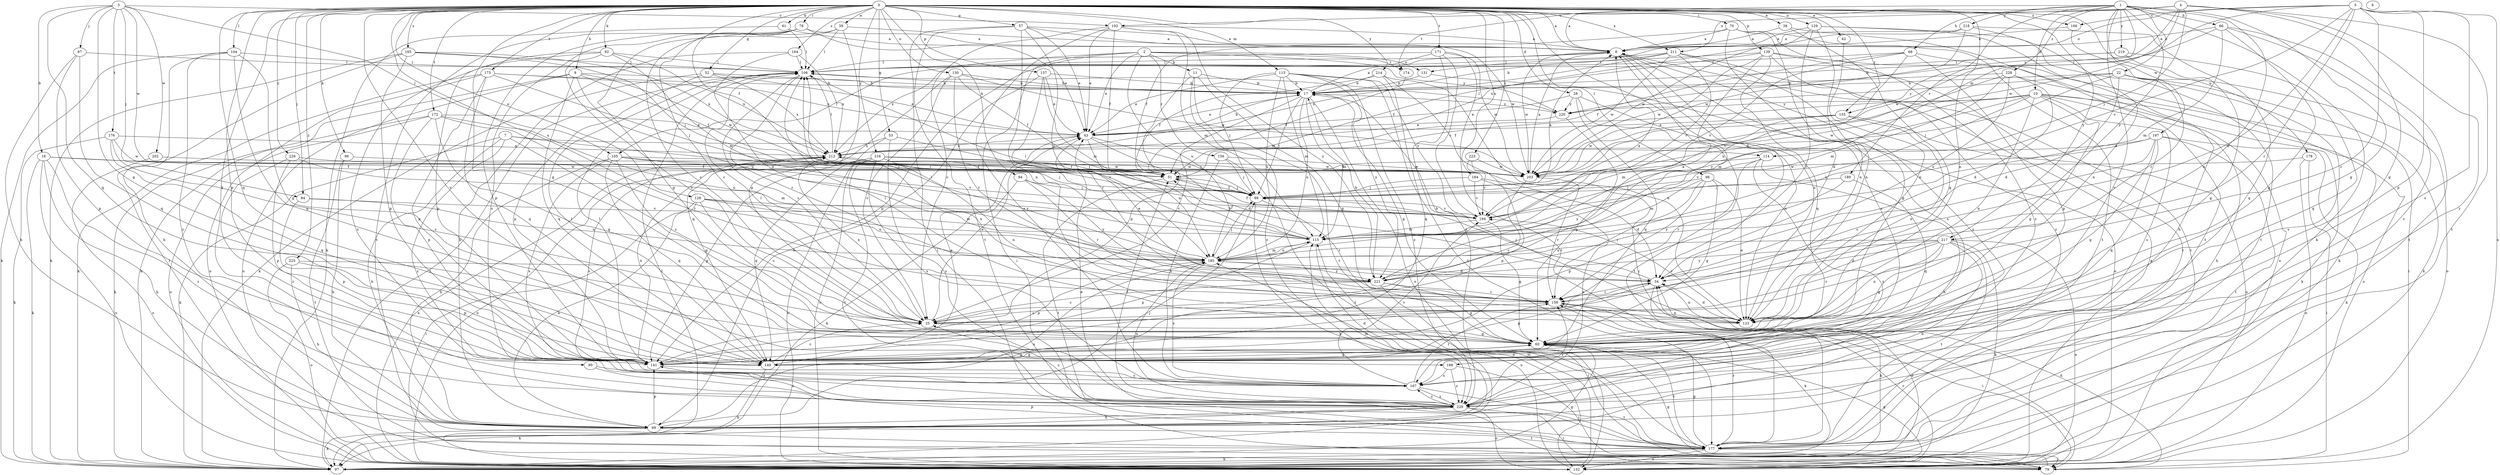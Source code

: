 strict digraph  {
0;
1;
2;
3;
4;
5;
6;
7;
8;
9;
10;
11;
16;
17;
22;
25;
28;
34;
38;
39;
42;
43;
51;
52;
53;
57;
60;
61;
66;
68;
69;
70;
78;
79;
84;
87;
88;
90;
92;
94;
96;
97;
98;
104;
105;
106;
113;
114;
115;
123;
128;
129;
130;
131;
132;
137;
139;
141;
149;
155;
156;
158;
164;
165;
166;
167;
171;
172;
173;
174;
176;
177;
178;
184;
185;
188;
189;
192;
194;
197;
202;
203;
211;
212;
214;
216;
217;
218;
219;
220;
221;
223;
225;
226;
228;
229;
0 -> 8  [label=a];
0 -> 9  [label=b];
0 -> 28  [label=d];
0 -> 34  [label=d];
0 -> 38  [label=e];
0 -> 39  [label=e];
0 -> 42  [label=e];
0 -> 51  [label=f];
0 -> 52  [label=g];
0 -> 53  [label=g];
0 -> 57  [label=g];
0 -> 60  [label=g];
0 -> 61  [label=h];
0 -> 70  [label=i];
0 -> 78  [label=i];
0 -> 84  [label=j];
0 -> 90  [label=k];
0 -> 92  [label=k];
0 -> 94  [label=k];
0 -> 96  [label=k];
0 -> 98  [label=l];
0 -> 104  [label=l];
0 -> 113  [label=m];
0 -> 123  [label=n];
0 -> 128  [label=o];
0 -> 129  [label=o];
0 -> 130  [label=o];
0 -> 137  [label=p];
0 -> 139  [label=p];
0 -> 141  [label=p];
0 -> 149  [label=q];
0 -> 155  [label=r];
0 -> 164  [label=s];
0 -> 165  [label=s];
0 -> 166  [label=s];
0 -> 171  [label=t];
0 -> 172  [label=t];
0 -> 173  [label=t];
0 -> 178  [label=u];
0 -> 184  [label=u];
0 -> 185  [label=u];
0 -> 188  [label=v];
0 -> 211  [label=x];
0 -> 214  [label=y];
0 -> 216  [label=y];
0 -> 217  [label=y];
0 -> 223  [label=z];
0 -> 225  [label=z];
0 -> 226  [label=z];
1 -> 10  [label=b];
1 -> 22  [label=c];
1 -> 60  [label=g];
1 -> 66  [label=h];
1 -> 68  [label=h];
1 -> 97  [label=k];
1 -> 123  [label=n];
1 -> 155  [label=r];
1 -> 174  [label=t];
1 -> 188  [label=v];
1 -> 189  [label=v];
1 -> 197  [label=w];
1 -> 217  [label=y];
1 -> 218  [label=y];
1 -> 219  [label=y];
1 -> 228  [label=z];
2 -> 11  [label=b];
2 -> 43  [label=e];
2 -> 79  [label=i];
2 -> 105  [label=l];
2 -> 131  [label=o];
2 -> 141  [label=p];
2 -> 156  [label=r];
2 -> 174  [label=t];
2 -> 185  [label=u];
2 -> 220  [label=y];
3 -> 16  [label=b];
3 -> 60  [label=g];
3 -> 84  [label=j];
3 -> 87  [label=j];
3 -> 105  [label=l];
3 -> 149  [label=q];
3 -> 176  [label=t];
3 -> 192  [label=v];
3 -> 202  [label=w];
3 -> 203  [label=w];
4 -> 8  [label=a];
4 -> 60  [label=g];
4 -> 88  [label=j];
4 -> 177  [label=t];
4 -> 192  [label=v];
4 -> 203  [label=w];
4 -> 211  [label=x];
4 -> 220  [label=y];
4 -> 229  [label=z];
5 -> 25  [label=c];
5 -> 34  [label=d];
5 -> 114  [label=m];
5 -> 131  [label=o];
5 -> 132  [label=o];
5 -> 141  [label=p];
5 -> 158  [label=r];
5 -> 166  [label=s];
5 -> 167  [label=s];
5 -> 194  [label=v];
7 -> 25  [label=c];
7 -> 69  [label=h];
7 -> 88  [label=j];
7 -> 97  [label=k];
7 -> 114  [label=m];
7 -> 229  [label=z];
8 -> 106  [label=l];
8 -> 123  [label=n];
8 -> 149  [label=q];
8 -> 167  [label=s];
8 -> 203  [label=w];
8 -> 229  [label=z];
9 -> 17  [label=b];
9 -> 51  [label=f];
9 -> 97  [label=k];
9 -> 132  [label=o];
9 -> 149  [label=q];
9 -> 185  [label=u];
9 -> 203  [label=w];
10 -> 51  [label=f];
10 -> 60  [label=g];
10 -> 69  [label=h];
10 -> 97  [label=k];
10 -> 115  [label=m];
10 -> 123  [label=n];
10 -> 132  [label=o];
10 -> 167  [label=s];
10 -> 185  [label=u];
10 -> 203  [label=w];
10 -> 220  [label=y];
11 -> 17  [label=b];
11 -> 60  [label=g];
11 -> 141  [label=p];
11 -> 177  [label=t];
11 -> 229  [label=z];
16 -> 51  [label=f];
16 -> 69  [label=h];
16 -> 97  [label=k];
16 -> 132  [label=o];
16 -> 203  [label=w];
16 -> 229  [label=z];
17 -> 8  [label=a];
17 -> 25  [label=c];
17 -> 43  [label=e];
17 -> 60  [label=g];
17 -> 88  [label=j];
17 -> 115  [label=m];
17 -> 132  [label=o];
17 -> 185  [label=u];
17 -> 220  [label=y];
22 -> 17  [label=b];
22 -> 34  [label=d];
22 -> 88  [label=j];
22 -> 97  [label=k];
22 -> 132  [label=o];
22 -> 167  [label=s];
22 -> 220  [label=y];
25 -> 43  [label=e];
25 -> 60  [label=g];
25 -> 106  [label=l];
25 -> 212  [label=x];
28 -> 43  [label=e];
28 -> 123  [label=n];
28 -> 149  [label=q];
28 -> 177  [label=t];
28 -> 220  [label=y];
34 -> 88  [label=j];
34 -> 97  [label=k];
34 -> 106  [label=l];
34 -> 123  [label=n];
34 -> 141  [label=p];
34 -> 158  [label=r];
38 -> 8  [label=a];
38 -> 60  [label=g];
38 -> 177  [label=t];
39 -> 8  [label=a];
39 -> 25  [label=c];
39 -> 60  [label=g];
39 -> 106  [label=l];
39 -> 167  [label=s];
42 -> 123  [label=n];
43 -> 17  [label=b];
43 -> 34  [label=d];
43 -> 88  [label=j];
43 -> 185  [label=u];
43 -> 212  [label=x];
51 -> 88  [label=j];
51 -> 177  [label=t];
52 -> 17  [label=b];
52 -> 43  [label=e];
52 -> 97  [label=k];
52 -> 141  [label=p];
52 -> 212  [label=x];
53 -> 132  [label=o];
53 -> 194  [label=v];
53 -> 212  [label=x];
53 -> 229  [label=z];
57 -> 8  [label=a];
57 -> 43  [label=e];
57 -> 79  [label=i];
57 -> 123  [label=n];
57 -> 177  [label=t];
57 -> 185  [label=u];
57 -> 203  [label=w];
60 -> 141  [label=p];
60 -> 149  [label=q];
60 -> 177  [label=t];
61 -> 8  [label=a];
61 -> 97  [label=k];
61 -> 106  [label=l];
66 -> 8  [label=a];
66 -> 60  [label=g];
66 -> 115  [label=m];
66 -> 177  [label=t];
66 -> 203  [label=w];
66 -> 229  [label=z];
68 -> 51  [label=f];
68 -> 97  [label=k];
68 -> 106  [label=l];
68 -> 141  [label=p];
68 -> 185  [label=u];
68 -> 194  [label=v];
69 -> 88  [label=j];
69 -> 97  [label=k];
69 -> 115  [label=m];
69 -> 141  [label=p];
69 -> 177  [label=t];
69 -> 185  [label=u];
70 -> 8  [label=a];
70 -> 51  [label=f];
70 -> 123  [label=n];
70 -> 167  [label=s];
70 -> 177  [label=t];
70 -> 229  [label=z];
78 -> 8  [label=a];
78 -> 25  [label=c];
78 -> 43  [label=e];
78 -> 60  [label=g];
78 -> 141  [label=p];
78 -> 177  [label=t];
79 -> 34  [label=d];
79 -> 60  [label=g];
84 -> 141  [label=p];
84 -> 185  [label=u];
84 -> 194  [label=v];
87 -> 69  [label=h];
87 -> 106  [label=l];
87 -> 141  [label=p];
87 -> 149  [label=q];
88 -> 8  [label=a];
88 -> 51  [label=f];
88 -> 97  [label=k];
88 -> 158  [label=r];
88 -> 194  [label=v];
90 -> 167  [label=s];
90 -> 229  [label=z];
92 -> 25  [label=c];
92 -> 106  [label=l];
92 -> 115  [label=m];
92 -> 141  [label=p];
92 -> 212  [label=x];
92 -> 229  [label=z];
94 -> 88  [label=j];
94 -> 97  [label=k];
94 -> 158  [label=r];
94 -> 221  [label=y];
96 -> 51  [label=f];
96 -> 69  [label=h];
96 -> 177  [label=t];
97 -> 34  [label=d];
97 -> 60  [label=g];
97 -> 106  [label=l];
98 -> 60  [label=g];
98 -> 88  [label=j];
98 -> 115  [label=m];
98 -> 123  [label=n];
98 -> 141  [label=p];
98 -> 158  [label=r];
104 -> 60  [label=g];
104 -> 69  [label=h];
104 -> 97  [label=k];
104 -> 106  [label=l];
104 -> 149  [label=q];
104 -> 229  [label=z];
105 -> 51  [label=f];
105 -> 60  [label=g];
105 -> 69  [label=h];
105 -> 88  [label=j];
105 -> 149  [label=q];
105 -> 167  [label=s];
105 -> 194  [label=v];
106 -> 17  [label=b];
106 -> 25  [label=c];
106 -> 158  [label=r];
113 -> 17  [label=b];
113 -> 43  [label=e];
113 -> 88  [label=j];
113 -> 115  [label=m];
113 -> 177  [label=t];
113 -> 185  [label=u];
113 -> 194  [label=v];
113 -> 221  [label=y];
113 -> 229  [label=z];
114 -> 51  [label=f];
114 -> 69  [label=h];
114 -> 158  [label=r];
114 -> 221  [label=y];
114 -> 229  [label=z];
115 -> 8  [label=a];
115 -> 51  [label=f];
115 -> 106  [label=l];
115 -> 132  [label=o];
115 -> 141  [label=p];
115 -> 185  [label=u];
123 -> 17  [label=b];
123 -> 34  [label=d];
123 -> 106  [label=l];
123 -> 194  [label=v];
128 -> 25  [label=c];
128 -> 69  [label=h];
128 -> 79  [label=i];
128 -> 115  [label=m];
128 -> 185  [label=u];
128 -> 194  [label=v];
129 -> 8  [label=a];
129 -> 69  [label=h];
129 -> 123  [label=n];
129 -> 158  [label=r];
129 -> 177  [label=t];
129 -> 203  [label=w];
130 -> 17  [label=b];
130 -> 25  [label=c];
130 -> 51  [label=f];
130 -> 149  [label=q];
130 -> 158  [label=r];
130 -> 203  [label=w];
131 -> 17  [label=b];
131 -> 132  [label=o];
132 -> 8  [label=a];
132 -> 60  [label=g];
132 -> 106  [label=l];
132 -> 115  [label=m];
132 -> 158  [label=r];
132 -> 185  [label=u];
132 -> 212  [label=x];
137 -> 17  [label=b];
137 -> 43  [label=e];
137 -> 69  [label=h];
137 -> 115  [label=m];
137 -> 158  [label=r];
139 -> 34  [label=d];
139 -> 51  [label=f];
139 -> 106  [label=l];
139 -> 132  [label=o];
139 -> 177  [label=t];
139 -> 203  [label=w];
139 -> 221  [label=y];
139 -> 229  [label=z];
141 -> 34  [label=d];
141 -> 60  [label=g];
141 -> 106  [label=l];
141 -> 167  [label=s];
141 -> 212  [label=x];
149 -> 25  [label=c];
149 -> 43  [label=e];
149 -> 97  [label=k];
149 -> 106  [label=l];
155 -> 43  [label=e];
155 -> 115  [label=m];
155 -> 123  [label=n];
155 -> 132  [label=o];
155 -> 203  [label=w];
156 -> 88  [label=j];
156 -> 167  [label=s];
156 -> 177  [label=t];
156 -> 203  [label=w];
158 -> 25  [label=c];
158 -> 79  [label=i];
158 -> 97  [label=k];
158 -> 123  [label=n];
164 -> 34  [label=d];
164 -> 69  [label=h];
164 -> 106  [label=l];
164 -> 212  [label=x];
165 -> 79  [label=i];
165 -> 88  [label=j];
165 -> 97  [label=k];
165 -> 106  [label=l];
165 -> 141  [label=p];
165 -> 212  [label=x];
166 -> 8  [label=a];
166 -> 158  [label=r];
167 -> 158  [label=r];
167 -> 177  [label=t];
167 -> 194  [label=v];
167 -> 229  [label=z];
171 -> 106  [label=l];
171 -> 177  [label=t];
171 -> 194  [label=v];
171 -> 203  [label=w];
171 -> 212  [label=x];
171 -> 229  [label=z];
172 -> 43  [label=e];
172 -> 60  [label=g];
172 -> 97  [label=k];
172 -> 132  [label=o];
172 -> 141  [label=p];
172 -> 158  [label=r];
172 -> 185  [label=u];
173 -> 17  [label=b];
173 -> 43  [label=e];
173 -> 88  [label=j];
173 -> 97  [label=k];
173 -> 132  [label=o];
173 -> 141  [label=p];
173 -> 149  [label=q];
174 -> 51  [label=f];
176 -> 25  [label=c];
176 -> 97  [label=k];
176 -> 149  [label=q];
176 -> 203  [label=w];
176 -> 212  [label=x];
177 -> 43  [label=e];
177 -> 60  [label=g];
177 -> 79  [label=i];
177 -> 97  [label=k];
177 -> 132  [label=o];
177 -> 141  [label=p];
177 -> 158  [label=r];
178 -> 79  [label=i];
178 -> 132  [label=o];
178 -> 203  [label=w];
184 -> 34  [label=d];
184 -> 88  [label=j];
184 -> 194  [label=v];
184 -> 229  [label=z];
185 -> 34  [label=d];
185 -> 88  [label=j];
185 -> 106  [label=l];
185 -> 115  [label=m];
185 -> 141  [label=p];
185 -> 167  [label=s];
185 -> 221  [label=y];
188 -> 79  [label=i];
188 -> 167  [label=s];
188 -> 229  [label=z];
189 -> 88  [label=j];
189 -> 149  [label=q];
189 -> 221  [label=y];
192 -> 8  [label=a];
192 -> 25  [label=c];
192 -> 43  [label=e];
192 -> 51  [label=f];
192 -> 115  [label=m];
192 -> 167  [label=s];
192 -> 221  [label=y];
194 -> 51  [label=f];
194 -> 60  [label=g];
194 -> 115  [label=m];
197 -> 25  [label=c];
197 -> 60  [label=g];
197 -> 97  [label=k];
197 -> 149  [label=q];
197 -> 177  [label=t];
197 -> 194  [label=v];
197 -> 212  [label=x];
202 -> 132  [label=o];
202 -> 203  [label=w];
203 -> 8  [label=a];
203 -> 25  [label=c];
203 -> 158  [label=r];
211 -> 17  [label=b];
211 -> 60  [label=g];
211 -> 106  [label=l];
211 -> 177  [label=t];
211 -> 194  [label=v];
211 -> 203  [label=w];
211 -> 212  [label=x];
212 -> 51  [label=f];
212 -> 106  [label=l];
212 -> 132  [label=o];
212 -> 167  [label=s];
214 -> 17  [label=b];
214 -> 51  [label=f];
214 -> 79  [label=i];
214 -> 123  [label=n];
214 -> 149  [label=q];
216 -> 51  [label=f];
216 -> 123  [label=n];
216 -> 132  [label=o];
216 -> 141  [label=p];
216 -> 149  [label=q];
216 -> 167  [label=s];
216 -> 177  [label=t];
216 -> 203  [label=w];
217 -> 25  [label=c];
217 -> 34  [label=d];
217 -> 60  [label=g];
217 -> 69  [label=h];
217 -> 97  [label=k];
217 -> 123  [label=n];
217 -> 132  [label=o];
217 -> 177  [label=t];
217 -> 185  [label=u];
217 -> 221  [label=y];
218 -> 8  [label=a];
218 -> 123  [label=n];
218 -> 149  [label=q];
218 -> 203  [label=w];
218 -> 212  [label=x];
219 -> 17  [label=b];
219 -> 60  [label=g];
219 -> 106  [label=l];
219 -> 149  [label=q];
220 -> 43  [label=e];
220 -> 60  [label=g];
220 -> 106  [label=l];
221 -> 8  [label=a];
221 -> 17  [label=b];
221 -> 25  [label=c];
221 -> 43  [label=e];
221 -> 60  [label=g];
221 -> 79  [label=i];
221 -> 158  [label=r];
221 -> 212  [label=x];
223 -> 141  [label=p];
223 -> 194  [label=v];
223 -> 203  [label=w];
225 -> 69  [label=h];
225 -> 132  [label=o];
225 -> 141  [label=p];
225 -> 221  [label=y];
226 -> 115  [label=m];
226 -> 141  [label=p];
226 -> 203  [label=w];
226 -> 229  [label=z];
228 -> 17  [label=b];
228 -> 34  [label=d];
228 -> 79  [label=i];
228 -> 115  [label=m];
228 -> 185  [label=u];
228 -> 194  [label=v];
229 -> 25  [label=c];
229 -> 51  [label=f];
229 -> 69  [label=h];
229 -> 79  [label=i];
229 -> 97  [label=k];
229 -> 132  [label=o];
229 -> 158  [label=r];
229 -> 167  [label=s];
229 -> 185  [label=u];
}
